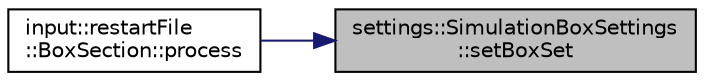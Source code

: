 digraph "settings::SimulationBoxSettings::setBoxSet"
{
 // LATEX_PDF_SIZE
  edge [fontname="Helvetica",fontsize="10",labelfontname="Helvetica",labelfontsize="10"];
  node [fontname="Helvetica",fontsize="10",shape=record];
  rankdir="RL";
  Node1 [label="settings::SimulationBoxSettings\l::setBoxSet",height=0.2,width=0.4,color="black", fillcolor="grey75", style="filled", fontcolor="black",tooltip=" "];
  Node1 -> Node2 [dir="back",color="midnightblue",fontsize="10",style="solid",fontname="Helvetica"];
  Node2 [label="input::restartFile\l::BoxSection::process",height=0.2,width=0.4,color="black", fillcolor="white", style="filled",URL="$classinput_1_1restartFile_1_1BoxSection.html#a295a42f81a3bf4df52b13a0b429e83c3",tooltip="processes the box section of the rst file"];
}
